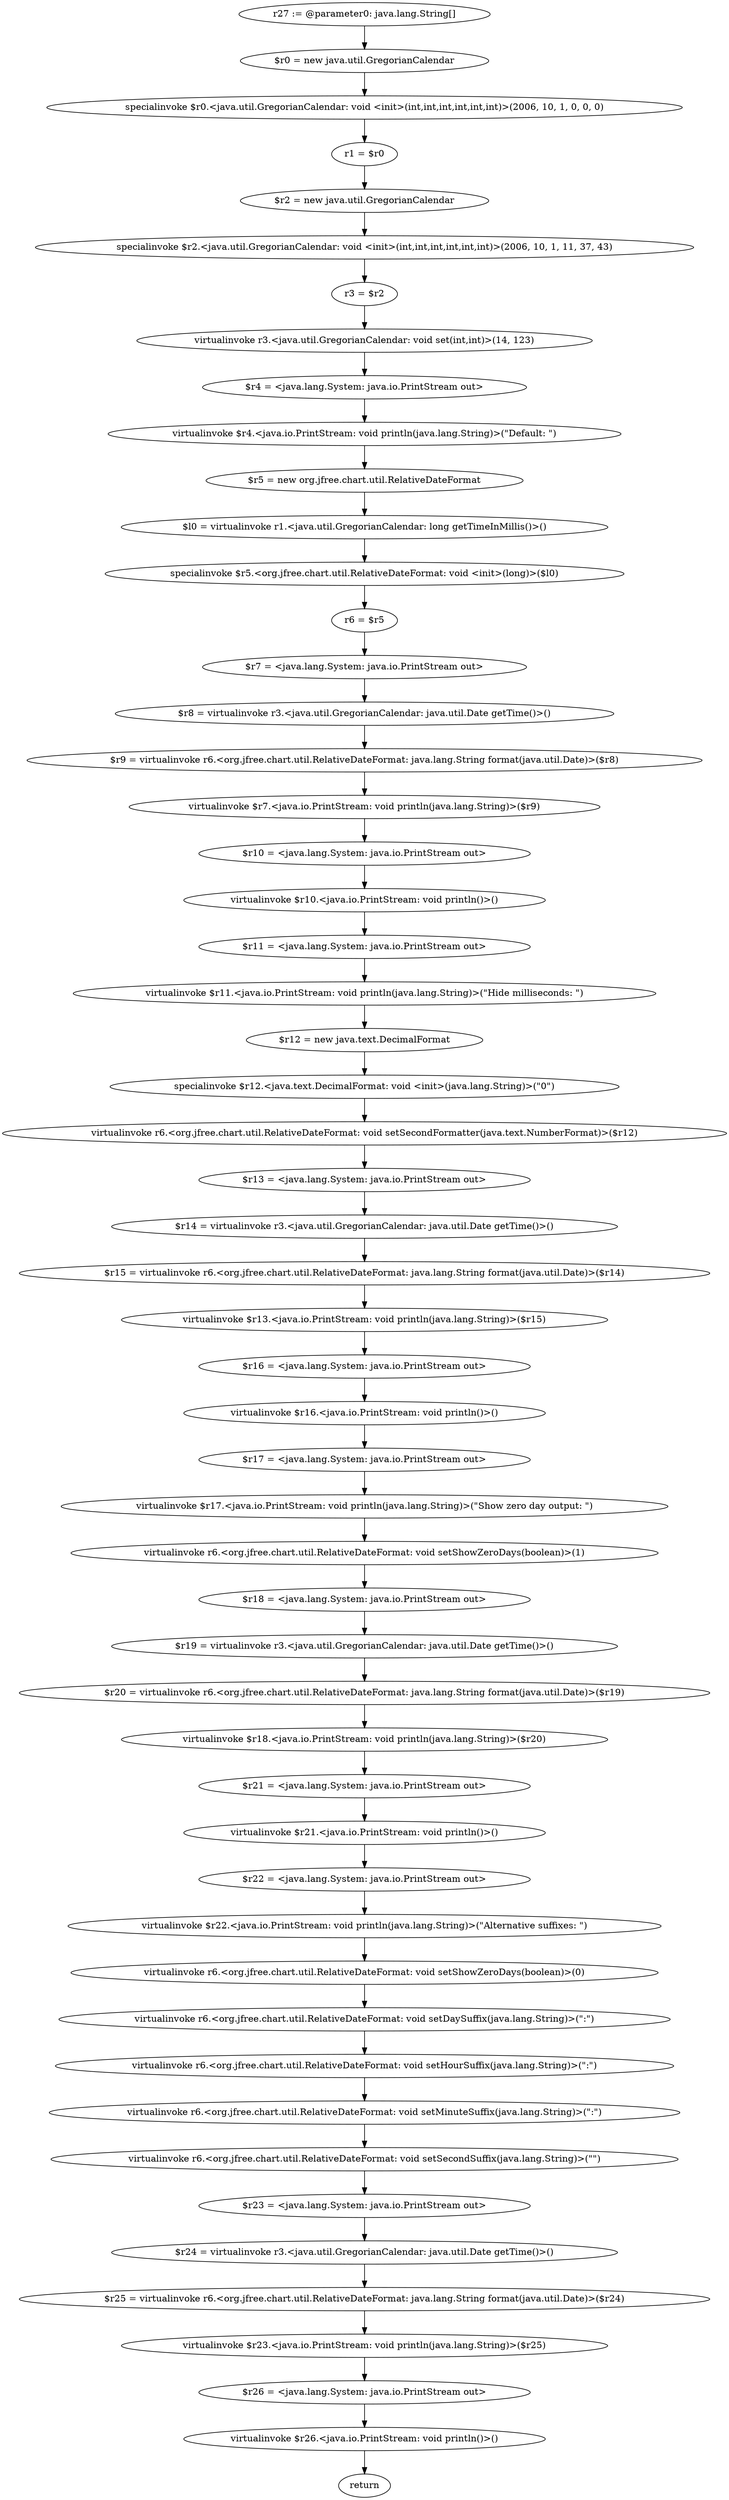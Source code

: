 digraph "unitGraph" {
    "r27 := @parameter0: java.lang.String[]"
    "$r0 = new java.util.GregorianCalendar"
    "specialinvoke $r0.<java.util.GregorianCalendar: void <init>(int,int,int,int,int,int)>(2006, 10, 1, 0, 0, 0)"
    "r1 = $r0"
    "$r2 = new java.util.GregorianCalendar"
    "specialinvoke $r2.<java.util.GregorianCalendar: void <init>(int,int,int,int,int,int)>(2006, 10, 1, 11, 37, 43)"
    "r3 = $r2"
    "virtualinvoke r3.<java.util.GregorianCalendar: void set(int,int)>(14, 123)"
    "$r4 = <java.lang.System: java.io.PrintStream out>"
    "virtualinvoke $r4.<java.io.PrintStream: void println(java.lang.String)>(\"Default: \")"
    "$r5 = new org.jfree.chart.util.RelativeDateFormat"
    "$l0 = virtualinvoke r1.<java.util.GregorianCalendar: long getTimeInMillis()>()"
    "specialinvoke $r5.<org.jfree.chart.util.RelativeDateFormat: void <init>(long)>($l0)"
    "r6 = $r5"
    "$r7 = <java.lang.System: java.io.PrintStream out>"
    "$r8 = virtualinvoke r3.<java.util.GregorianCalendar: java.util.Date getTime()>()"
    "$r9 = virtualinvoke r6.<org.jfree.chart.util.RelativeDateFormat: java.lang.String format(java.util.Date)>($r8)"
    "virtualinvoke $r7.<java.io.PrintStream: void println(java.lang.String)>($r9)"
    "$r10 = <java.lang.System: java.io.PrintStream out>"
    "virtualinvoke $r10.<java.io.PrintStream: void println()>()"
    "$r11 = <java.lang.System: java.io.PrintStream out>"
    "virtualinvoke $r11.<java.io.PrintStream: void println(java.lang.String)>(\"Hide milliseconds: \")"
    "$r12 = new java.text.DecimalFormat"
    "specialinvoke $r12.<java.text.DecimalFormat: void <init>(java.lang.String)>(\"0\")"
    "virtualinvoke r6.<org.jfree.chart.util.RelativeDateFormat: void setSecondFormatter(java.text.NumberFormat)>($r12)"
    "$r13 = <java.lang.System: java.io.PrintStream out>"
    "$r14 = virtualinvoke r3.<java.util.GregorianCalendar: java.util.Date getTime()>()"
    "$r15 = virtualinvoke r6.<org.jfree.chart.util.RelativeDateFormat: java.lang.String format(java.util.Date)>($r14)"
    "virtualinvoke $r13.<java.io.PrintStream: void println(java.lang.String)>($r15)"
    "$r16 = <java.lang.System: java.io.PrintStream out>"
    "virtualinvoke $r16.<java.io.PrintStream: void println()>()"
    "$r17 = <java.lang.System: java.io.PrintStream out>"
    "virtualinvoke $r17.<java.io.PrintStream: void println(java.lang.String)>(\"Show zero day output: \")"
    "virtualinvoke r6.<org.jfree.chart.util.RelativeDateFormat: void setShowZeroDays(boolean)>(1)"
    "$r18 = <java.lang.System: java.io.PrintStream out>"
    "$r19 = virtualinvoke r3.<java.util.GregorianCalendar: java.util.Date getTime()>()"
    "$r20 = virtualinvoke r6.<org.jfree.chart.util.RelativeDateFormat: java.lang.String format(java.util.Date)>($r19)"
    "virtualinvoke $r18.<java.io.PrintStream: void println(java.lang.String)>($r20)"
    "$r21 = <java.lang.System: java.io.PrintStream out>"
    "virtualinvoke $r21.<java.io.PrintStream: void println()>()"
    "$r22 = <java.lang.System: java.io.PrintStream out>"
    "virtualinvoke $r22.<java.io.PrintStream: void println(java.lang.String)>(\"Alternative suffixes: \")"
    "virtualinvoke r6.<org.jfree.chart.util.RelativeDateFormat: void setShowZeroDays(boolean)>(0)"
    "virtualinvoke r6.<org.jfree.chart.util.RelativeDateFormat: void setDaySuffix(java.lang.String)>(\":\")"
    "virtualinvoke r6.<org.jfree.chart.util.RelativeDateFormat: void setHourSuffix(java.lang.String)>(\":\")"
    "virtualinvoke r6.<org.jfree.chart.util.RelativeDateFormat: void setMinuteSuffix(java.lang.String)>(\":\")"
    "virtualinvoke r6.<org.jfree.chart.util.RelativeDateFormat: void setSecondSuffix(java.lang.String)>(\"\")"
    "$r23 = <java.lang.System: java.io.PrintStream out>"
    "$r24 = virtualinvoke r3.<java.util.GregorianCalendar: java.util.Date getTime()>()"
    "$r25 = virtualinvoke r6.<org.jfree.chart.util.RelativeDateFormat: java.lang.String format(java.util.Date)>($r24)"
    "virtualinvoke $r23.<java.io.PrintStream: void println(java.lang.String)>($r25)"
    "$r26 = <java.lang.System: java.io.PrintStream out>"
    "virtualinvoke $r26.<java.io.PrintStream: void println()>()"
    "return"
    "r27 := @parameter0: java.lang.String[]"->"$r0 = new java.util.GregorianCalendar";
    "$r0 = new java.util.GregorianCalendar"->"specialinvoke $r0.<java.util.GregorianCalendar: void <init>(int,int,int,int,int,int)>(2006, 10, 1, 0, 0, 0)";
    "specialinvoke $r0.<java.util.GregorianCalendar: void <init>(int,int,int,int,int,int)>(2006, 10, 1, 0, 0, 0)"->"r1 = $r0";
    "r1 = $r0"->"$r2 = new java.util.GregorianCalendar";
    "$r2 = new java.util.GregorianCalendar"->"specialinvoke $r2.<java.util.GregorianCalendar: void <init>(int,int,int,int,int,int)>(2006, 10, 1, 11, 37, 43)";
    "specialinvoke $r2.<java.util.GregorianCalendar: void <init>(int,int,int,int,int,int)>(2006, 10, 1, 11, 37, 43)"->"r3 = $r2";
    "r3 = $r2"->"virtualinvoke r3.<java.util.GregorianCalendar: void set(int,int)>(14, 123)";
    "virtualinvoke r3.<java.util.GregorianCalendar: void set(int,int)>(14, 123)"->"$r4 = <java.lang.System: java.io.PrintStream out>";
    "$r4 = <java.lang.System: java.io.PrintStream out>"->"virtualinvoke $r4.<java.io.PrintStream: void println(java.lang.String)>(\"Default: \")";
    "virtualinvoke $r4.<java.io.PrintStream: void println(java.lang.String)>(\"Default: \")"->"$r5 = new org.jfree.chart.util.RelativeDateFormat";
    "$r5 = new org.jfree.chart.util.RelativeDateFormat"->"$l0 = virtualinvoke r1.<java.util.GregorianCalendar: long getTimeInMillis()>()";
    "$l0 = virtualinvoke r1.<java.util.GregorianCalendar: long getTimeInMillis()>()"->"specialinvoke $r5.<org.jfree.chart.util.RelativeDateFormat: void <init>(long)>($l0)";
    "specialinvoke $r5.<org.jfree.chart.util.RelativeDateFormat: void <init>(long)>($l0)"->"r6 = $r5";
    "r6 = $r5"->"$r7 = <java.lang.System: java.io.PrintStream out>";
    "$r7 = <java.lang.System: java.io.PrintStream out>"->"$r8 = virtualinvoke r3.<java.util.GregorianCalendar: java.util.Date getTime()>()";
    "$r8 = virtualinvoke r3.<java.util.GregorianCalendar: java.util.Date getTime()>()"->"$r9 = virtualinvoke r6.<org.jfree.chart.util.RelativeDateFormat: java.lang.String format(java.util.Date)>($r8)";
    "$r9 = virtualinvoke r6.<org.jfree.chart.util.RelativeDateFormat: java.lang.String format(java.util.Date)>($r8)"->"virtualinvoke $r7.<java.io.PrintStream: void println(java.lang.String)>($r9)";
    "virtualinvoke $r7.<java.io.PrintStream: void println(java.lang.String)>($r9)"->"$r10 = <java.lang.System: java.io.PrintStream out>";
    "$r10 = <java.lang.System: java.io.PrintStream out>"->"virtualinvoke $r10.<java.io.PrintStream: void println()>()";
    "virtualinvoke $r10.<java.io.PrintStream: void println()>()"->"$r11 = <java.lang.System: java.io.PrintStream out>";
    "$r11 = <java.lang.System: java.io.PrintStream out>"->"virtualinvoke $r11.<java.io.PrintStream: void println(java.lang.String)>(\"Hide milliseconds: \")";
    "virtualinvoke $r11.<java.io.PrintStream: void println(java.lang.String)>(\"Hide milliseconds: \")"->"$r12 = new java.text.DecimalFormat";
    "$r12 = new java.text.DecimalFormat"->"specialinvoke $r12.<java.text.DecimalFormat: void <init>(java.lang.String)>(\"0\")";
    "specialinvoke $r12.<java.text.DecimalFormat: void <init>(java.lang.String)>(\"0\")"->"virtualinvoke r6.<org.jfree.chart.util.RelativeDateFormat: void setSecondFormatter(java.text.NumberFormat)>($r12)";
    "virtualinvoke r6.<org.jfree.chart.util.RelativeDateFormat: void setSecondFormatter(java.text.NumberFormat)>($r12)"->"$r13 = <java.lang.System: java.io.PrintStream out>";
    "$r13 = <java.lang.System: java.io.PrintStream out>"->"$r14 = virtualinvoke r3.<java.util.GregorianCalendar: java.util.Date getTime()>()";
    "$r14 = virtualinvoke r3.<java.util.GregorianCalendar: java.util.Date getTime()>()"->"$r15 = virtualinvoke r6.<org.jfree.chart.util.RelativeDateFormat: java.lang.String format(java.util.Date)>($r14)";
    "$r15 = virtualinvoke r6.<org.jfree.chart.util.RelativeDateFormat: java.lang.String format(java.util.Date)>($r14)"->"virtualinvoke $r13.<java.io.PrintStream: void println(java.lang.String)>($r15)";
    "virtualinvoke $r13.<java.io.PrintStream: void println(java.lang.String)>($r15)"->"$r16 = <java.lang.System: java.io.PrintStream out>";
    "$r16 = <java.lang.System: java.io.PrintStream out>"->"virtualinvoke $r16.<java.io.PrintStream: void println()>()";
    "virtualinvoke $r16.<java.io.PrintStream: void println()>()"->"$r17 = <java.lang.System: java.io.PrintStream out>";
    "$r17 = <java.lang.System: java.io.PrintStream out>"->"virtualinvoke $r17.<java.io.PrintStream: void println(java.lang.String)>(\"Show zero day output: \")";
    "virtualinvoke $r17.<java.io.PrintStream: void println(java.lang.String)>(\"Show zero day output: \")"->"virtualinvoke r6.<org.jfree.chart.util.RelativeDateFormat: void setShowZeroDays(boolean)>(1)";
    "virtualinvoke r6.<org.jfree.chart.util.RelativeDateFormat: void setShowZeroDays(boolean)>(1)"->"$r18 = <java.lang.System: java.io.PrintStream out>";
    "$r18 = <java.lang.System: java.io.PrintStream out>"->"$r19 = virtualinvoke r3.<java.util.GregorianCalendar: java.util.Date getTime()>()";
    "$r19 = virtualinvoke r3.<java.util.GregorianCalendar: java.util.Date getTime()>()"->"$r20 = virtualinvoke r6.<org.jfree.chart.util.RelativeDateFormat: java.lang.String format(java.util.Date)>($r19)";
    "$r20 = virtualinvoke r6.<org.jfree.chart.util.RelativeDateFormat: java.lang.String format(java.util.Date)>($r19)"->"virtualinvoke $r18.<java.io.PrintStream: void println(java.lang.String)>($r20)";
    "virtualinvoke $r18.<java.io.PrintStream: void println(java.lang.String)>($r20)"->"$r21 = <java.lang.System: java.io.PrintStream out>";
    "$r21 = <java.lang.System: java.io.PrintStream out>"->"virtualinvoke $r21.<java.io.PrintStream: void println()>()";
    "virtualinvoke $r21.<java.io.PrintStream: void println()>()"->"$r22 = <java.lang.System: java.io.PrintStream out>";
    "$r22 = <java.lang.System: java.io.PrintStream out>"->"virtualinvoke $r22.<java.io.PrintStream: void println(java.lang.String)>(\"Alternative suffixes: \")";
    "virtualinvoke $r22.<java.io.PrintStream: void println(java.lang.String)>(\"Alternative suffixes: \")"->"virtualinvoke r6.<org.jfree.chart.util.RelativeDateFormat: void setShowZeroDays(boolean)>(0)";
    "virtualinvoke r6.<org.jfree.chart.util.RelativeDateFormat: void setShowZeroDays(boolean)>(0)"->"virtualinvoke r6.<org.jfree.chart.util.RelativeDateFormat: void setDaySuffix(java.lang.String)>(\":\")";
    "virtualinvoke r6.<org.jfree.chart.util.RelativeDateFormat: void setDaySuffix(java.lang.String)>(\":\")"->"virtualinvoke r6.<org.jfree.chart.util.RelativeDateFormat: void setHourSuffix(java.lang.String)>(\":\")";
    "virtualinvoke r6.<org.jfree.chart.util.RelativeDateFormat: void setHourSuffix(java.lang.String)>(\":\")"->"virtualinvoke r6.<org.jfree.chart.util.RelativeDateFormat: void setMinuteSuffix(java.lang.String)>(\":\")";
    "virtualinvoke r6.<org.jfree.chart.util.RelativeDateFormat: void setMinuteSuffix(java.lang.String)>(\":\")"->"virtualinvoke r6.<org.jfree.chart.util.RelativeDateFormat: void setSecondSuffix(java.lang.String)>(\"\")";
    "virtualinvoke r6.<org.jfree.chart.util.RelativeDateFormat: void setSecondSuffix(java.lang.String)>(\"\")"->"$r23 = <java.lang.System: java.io.PrintStream out>";
    "$r23 = <java.lang.System: java.io.PrintStream out>"->"$r24 = virtualinvoke r3.<java.util.GregorianCalendar: java.util.Date getTime()>()";
    "$r24 = virtualinvoke r3.<java.util.GregorianCalendar: java.util.Date getTime()>()"->"$r25 = virtualinvoke r6.<org.jfree.chart.util.RelativeDateFormat: java.lang.String format(java.util.Date)>($r24)";
    "$r25 = virtualinvoke r6.<org.jfree.chart.util.RelativeDateFormat: java.lang.String format(java.util.Date)>($r24)"->"virtualinvoke $r23.<java.io.PrintStream: void println(java.lang.String)>($r25)";
    "virtualinvoke $r23.<java.io.PrintStream: void println(java.lang.String)>($r25)"->"$r26 = <java.lang.System: java.io.PrintStream out>";
    "$r26 = <java.lang.System: java.io.PrintStream out>"->"virtualinvoke $r26.<java.io.PrintStream: void println()>()";
    "virtualinvoke $r26.<java.io.PrintStream: void println()>()"->"return";
}

